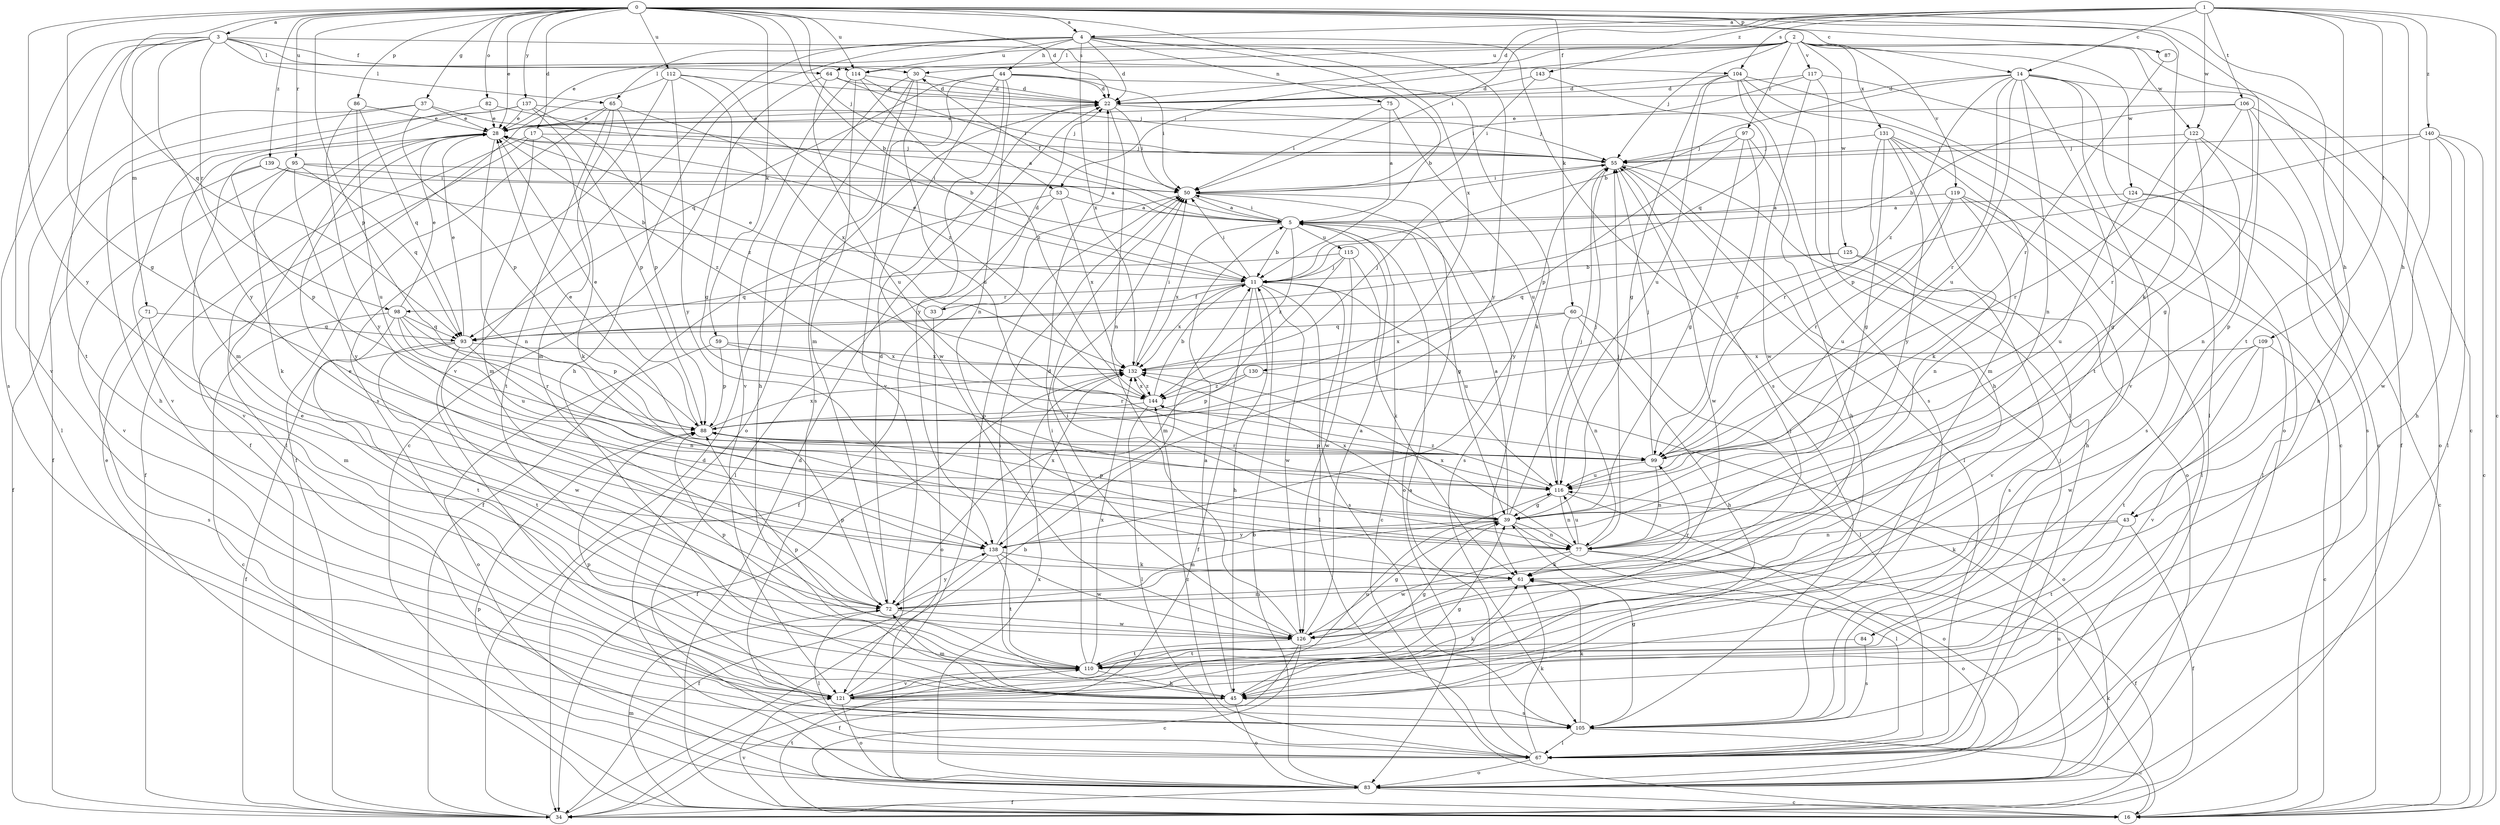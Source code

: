 strict digraph  {
0;
1;
2;
3;
4;
5;
11;
14;
16;
17;
22;
28;
30;
33;
34;
37;
39;
43;
44;
45;
50;
53;
55;
59;
60;
61;
64;
65;
67;
71;
72;
75;
77;
82;
83;
84;
86;
87;
88;
93;
95;
97;
98;
99;
104;
105;
106;
109;
110;
112;
114;
115;
116;
117;
119;
121;
122;
124;
125;
126;
130;
131;
132;
137;
138;
139;
140;
143;
144;
0 -> 3  [label=a];
0 -> 4  [label=a];
0 -> 11  [label=b];
0 -> 14  [label=c];
0 -> 17  [label=d];
0 -> 22  [label=d];
0 -> 28  [label=e];
0 -> 37  [label=g];
0 -> 39  [label=g];
0 -> 43  [label=h];
0 -> 53  [label=j];
0 -> 59  [label=k];
0 -> 60  [label=k];
0 -> 61  [label=k];
0 -> 82  [label=o];
0 -> 84  [label=p];
0 -> 86  [label=p];
0 -> 87  [label=p];
0 -> 88  [label=p];
0 -> 93  [label=q];
0 -> 95  [label=r];
0 -> 112  [label=u];
0 -> 114  [label=u];
0 -> 130  [label=x];
0 -> 137  [label=y];
0 -> 138  [label=y];
0 -> 139  [label=z];
1 -> 4  [label=a];
1 -> 14  [label=c];
1 -> 16  [label=c];
1 -> 22  [label=d];
1 -> 43  [label=h];
1 -> 50  [label=i];
1 -> 104  [label=s];
1 -> 106  [label=t];
1 -> 109  [label=t];
1 -> 110  [label=t];
1 -> 122  [label=w];
1 -> 140  [label=z];
1 -> 143  [label=z];
2 -> 16  [label=c];
2 -> 28  [label=e];
2 -> 30  [label=f];
2 -> 53  [label=j];
2 -> 55  [label=j];
2 -> 64  [label=l];
2 -> 97  [label=r];
2 -> 114  [label=u];
2 -> 117  [label=v];
2 -> 119  [label=v];
2 -> 122  [label=w];
2 -> 124  [label=w];
2 -> 125  [label=w];
2 -> 131  [label=x];
3 -> 30  [label=f];
3 -> 64  [label=l];
3 -> 65  [label=l];
3 -> 71  [label=m];
3 -> 98  [label=r];
3 -> 104  [label=s];
3 -> 105  [label=s];
3 -> 110  [label=t];
3 -> 114  [label=u];
3 -> 121  [label=v];
3 -> 138  [label=y];
4 -> 11  [label=b];
4 -> 22  [label=d];
4 -> 44  [label=h];
4 -> 45  [label=h];
4 -> 65  [label=l];
4 -> 75  [label=n];
4 -> 105  [label=s];
4 -> 114  [label=u];
4 -> 121  [label=v];
4 -> 132  [label=x];
4 -> 138  [label=y];
5 -> 11  [label=b];
5 -> 16  [label=c];
5 -> 30  [label=f];
5 -> 39  [label=g];
5 -> 50  [label=i];
5 -> 115  [label=u];
5 -> 132  [label=x];
5 -> 144  [label=z];
11 -> 28  [label=e];
11 -> 33  [label=f];
11 -> 34  [label=f];
11 -> 45  [label=h];
11 -> 50  [label=i];
11 -> 67  [label=l];
11 -> 98  [label=r];
11 -> 105  [label=s];
11 -> 116  [label=u];
11 -> 126  [label=w];
11 -> 132  [label=x];
14 -> 11  [label=b];
14 -> 22  [label=d];
14 -> 34  [label=f];
14 -> 67  [label=l];
14 -> 77  [label=n];
14 -> 99  [label=r];
14 -> 110  [label=t];
14 -> 116  [label=u];
14 -> 121  [label=v];
14 -> 144  [label=z];
16 -> 22  [label=d];
16 -> 61  [label=k];
16 -> 72  [label=m];
16 -> 110  [label=t];
16 -> 121  [label=v];
17 -> 34  [label=f];
17 -> 55  [label=j];
17 -> 61  [label=k];
17 -> 67  [label=l];
17 -> 72  [label=m];
22 -> 28  [label=e];
22 -> 50  [label=i];
22 -> 55  [label=j];
22 -> 77  [label=n];
28 -> 55  [label=j];
28 -> 77  [label=n];
28 -> 121  [label=v];
28 -> 144  [label=z];
30 -> 22  [label=d];
30 -> 45  [label=h];
30 -> 83  [label=o];
30 -> 105  [label=s];
30 -> 116  [label=u];
33 -> 22  [label=d];
33 -> 28  [label=e];
33 -> 83  [label=o];
34 -> 11  [label=b];
34 -> 22  [label=d];
37 -> 5  [label=a];
37 -> 28  [label=e];
37 -> 45  [label=h];
37 -> 67  [label=l];
37 -> 88  [label=p];
39 -> 5  [label=a];
39 -> 55  [label=j];
39 -> 67  [label=l];
39 -> 72  [label=m];
39 -> 77  [label=n];
39 -> 88  [label=p];
39 -> 132  [label=x];
39 -> 138  [label=y];
43 -> 34  [label=f];
43 -> 61  [label=k];
43 -> 77  [label=n];
43 -> 110  [label=t];
44 -> 22  [label=d];
44 -> 50  [label=i];
44 -> 61  [label=k];
44 -> 77  [label=n];
44 -> 93  [label=q];
44 -> 121  [label=v];
44 -> 126  [label=w];
44 -> 138  [label=y];
45 -> 5  [label=a];
45 -> 28  [label=e];
45 -> 50  [label=i];
45 -> 61  [label=k];
45 -> 72  [label=m];
45 -> 83  [label=o];
50 -> 5  [label=a];
50 -> 34  [label=f];
50 -> 83  [label=o];
50 -> 105  [label=s];
53 -> 5  [label=a];
53 -> 34  [label=f];
53 -> 67  [label=l];
53 -> 132  [label=x];
55 -> 50  [label=i];
55 -> 67  [label=l];
55 -> 83  [label=o];
55 -> 126  [label=w];
55 -> 138  [label=y];
59 -> 83  [label=o];
59 -> 88  [label=p];
59 -> 99  [label=r];
59 -> 132  [label=x];
60 -> 45  [label=h];
60 -> 67  [label=l];
60 -> 77  [label=n];
60 -> 93  [label=q];
60 -> 132  [label=x];
61 -> 72  [label=m];
64 -> 16  [label=c];
64 -> 22  [label=d];
64 -> 50  [label=i];
64 -> 116  [label=u];
65 -> 28  [label=e];
65 -> 34  [label=f];
65 -> 72  [label=m];
65 -> 88  [label=p];
65 -> 110  [label=t];
65 -> 132  [label=x];
67 -> 5  [label=a];
67 -> 55  [label=j];
67 -> 61  [label=k];
67 -> 83  [label=o];
67 -> 144  [label=z];
71 -> 72  [label=m];
71 -> 93  [label=q];
71 -> 105  [label=s];
72 -> 22  [label=d];
72 -> 28  [label=e];
72 -> 67  [label=l];
72 -> 88  [label=p];
72 -> 99  [label=r];
72 -> 126  [label=w];
72 -> 138  [label=y];
75 -> 5  [label=a];
75 -> 28  [label=e];
75 -> 50  [label=i];
75 -> 116  [label=u];
77 -> 34  [label=f];
77 -> 55  [label=j];
77 -> 61  [label=k];
77 -> 83  [label=o];
77 -> 116  [label=u];
77 -> 126  [label=w];
77 -> 132  [label=x];
82 -> 11  [label=b];
82 -> 28  [label=e];
82 -> 72  [label=m];
83 -> 11  [label=b];
83 -> 16  [label=c];
83 -> 28  [label=e];
83 -> 34  [label=f];
83 -> 88  [label=p];
83 -> 116  [label=u];
83 -> 132  [label=x];
84 -> 105  [label=s];
84 -> 110  [label=t];
86 -> 28  [label=e];
86 -> 93  [label=q];
86 -> 116  [label=u];
86 -> 138  [label=y];
87 -> 99  [label=r];
88 -> 28  [label=e];
88 -> 99  [label=r];
88 -> 132  [label=x];
93 -> 28  [label=e];
93 -> 34  [label=f];
93 -> 77  [label=n];
93 -> 110  [label=t];
93 -> 126  [label=w];
93 -> 132  [label=x];
95 -> 5  [label=a];
95 -> 50  [label=i];
95 -> 61  [label=k];
95 -> 93  [label=q];
95 -> 121  [label=v];
95 -> 138  [label=y];
97 -> 39  [label=g];
97 -> 45  [label=h];
97 -> 55  [label=j];
97 -> 88  [label=p];
97 -> 99  [label=r];
98 -> 16  [label=c];
98 -> 28  [label=e];
98 -> 88  [label=p];
98 -> 93  [label=q];
98 -> 99  [label=r];
98 -> 110  [label=t];
98 -> 116  [label=u];
99 -> 28  [label=e];
99 -> 55  [label=j];
99 -> 77  [label=n];
99 -> 88  [label=p];
99 -> 116  [label=u];
104 -> 16  [label=c];
104 -> 22  [label=d];
104 -> 39  [label=g];
104 -> 67  [label=l];
104 -> 83  [label=o];
104 -> 105  [label=s];
104 -> 116  [label=u];
105 -> 16  [label=c];
105 -> 39  [label=g];
105 -> 61  [label=k];
105 -> 67  [label=l];
106 -> 11  [label=b];
106 -> 28  [label=e];
106 -> 39  [label=g];
106 -> 45  [label=h];
106 -> 83  [label=o];
106 -> 99  [label=r];
109 -> 16  [label=c];
109 -> 110  [label=t];
109 -> 121  [label=v];
109 -> 126  [label=w];
109 -> 132  [label=x];
110 -> 39  [label=g];
110 -> 45  [label=h];
110 -> 50  [label=i];
110 -> 88  [label=p];
110 -> 121  [label=v];
110 -> 132  [label=x];
112 -> 22  [label=d];
112 -> 34  [label=f];
112 -> 39  [label=g];
112 -> 105  [label=s];
112 -> 138  [label=y];
112 -> 144  [label=z];
114 -> 22  [label=d];
114 -> 55  [label=j];
114 -> 72  [label=m];
114 -> 121  [label=v];
114 -> 144  [label=z];
115 -> 11  [label=j];
115 -> 61  [label=k];
115 -> 72  [label=m];
115 -> 93  [label=q];
115 -> 126  [label=w];
116 -> 39  [label=g];
116 -> 55  [label=j];
116 -> 77  [label=n];
116 -> 83  [label=o];
116 -> 144  [label=z];
117 -> 16  [label=c];
117 -> 22  [label=d];
117 -> 45  [label=h];
117 -> 50  [label=i];
117 -> 126  [label=w];
119 -> 5  [label=a];
119 -> 45  [label=h];
119 -> 67  [label=l];
119 -> 77  [label=n];
119 -> 99  [label=r];
119 -> 116  [label=u];
121 -> 39  [label=g];
121 -> 50  [label=i];
121 -> 55  [label=j];
121 -> 83  [label=o];
121 -> 88  [label=p];
121 -> 105  [label=s];
121 -> 116  [label=u];
122 -> 39  [label=g];
122 -> 55  [label=j];
122 -> 77  [label=n];
122 -> 99  [label=r];
122 -> 105  [label=s];
124 -> 5  [label=a];
124 -> 16  [label=c];
124 -> 67  [label=l];
124 -> 116  [label=u];
125 -> 11  [label=b];
125 -> 93  [label=q];
125 -> 105  [label=s];
125 -> 121  [label=v];
126 -> 5  [label=a];
126 -> 16  [label=c];
126 -> 22  [label=d];
126 -> 34  [label=f];
126 -> 39  [label=g];
126 -> 50  [label=i];
126 -> 88  [label=p];
126 -> 110  [label=t];
130 -> 83  [label=o];
130 -> 88  [label=p];
130 -> 144  [label=z];
131 -> 39  [label=g];
131 -> 55  [label=j];
131 -> 61  [label=k];
131 -> 72  [label=m];
131 -> 99  [label=r];
131 -> 105  [label=s];
131 -> 138  [label=y];
132 -> 34  [label=f];
132 -> 50  [label=i];
132 -> 55  [label=j];
132 -> 144  [label=z];
137 -> 28  [label=e];
137 -> 34  [label=f];
137 -> 55  [label=j];
137 -> 88  [label=p];
137 -> 121  [label=v];
137 -> 144  [label=z];
138 -> 34  [label=f];
138 -> 61  [label=k];
138 -> 110  [label=t];
138 -> 126  [label=w];
138 -> 132  [label=x];
139 -> 11  [label=b];
139 -> 34  [label=f];
139 -> 50  [label=i];
139 -> 88  [label=p];
140 -> 16  [label=c];
140 -> 45  [label=h];
140 -> 55  [label=j];
140 -> 67  [label=l];
140 -> 88  [label=p];
140 -> 126  [label=w];
143 -> 22  [label=d];
143 -> 50  [label=i];
143 -> 93  [label=q];
144 -> 11  [label=b];
144 -> 67  [label=l];
144 -> 88  [label=p];
144 -> 132  [label=x];
}

